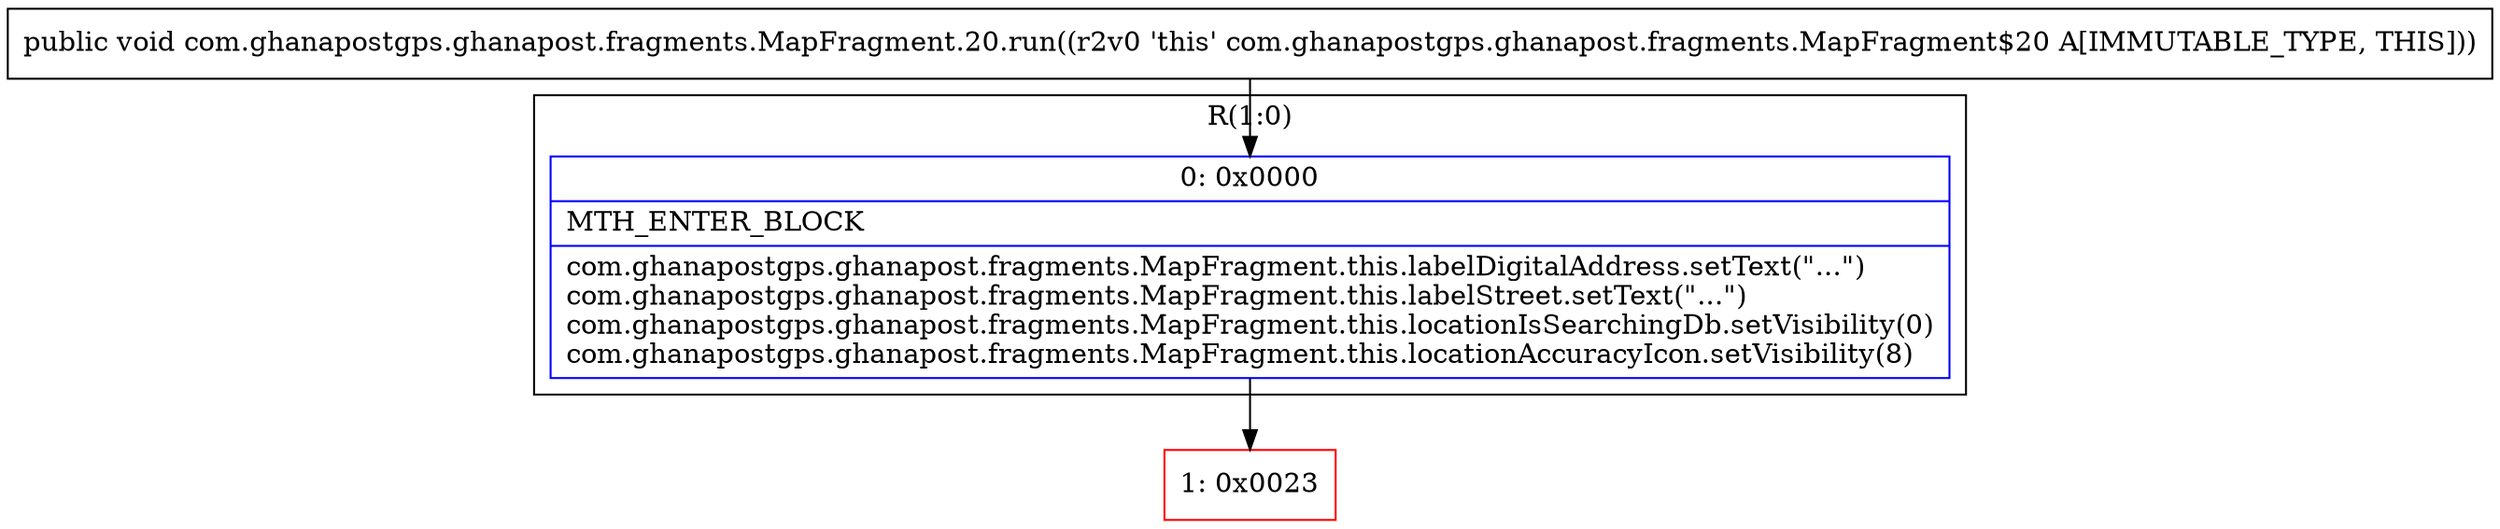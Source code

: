 digraph "CFG forcom.ghanapostgps.ghanapost.fragments.MapFragment.20.run()V" {
subgraph cluster_Region_2012323701 {
label = "R(1:0)";
node [shape=record,color=blue];
Node_0 [shape=record,label="{0\:\ 0x0000|MTH_ENTER_BLOCK\l|com.ghanapostgps.ghanapost.fragments.MapFragment.this.labelDigitalAddress.setText(\"...\")\lcom.ghanapostgps.ghanapost.fragments.MapFragment.this.labelStreet.setText(\"...\")\lcom.ghanapostgps.ghanapost.fragments.MapFragment.this.locationIsSearchingDb.setVisibility(0)\lcom.ghanapostgps.ghanapost.fragments.MapFragment.this.locationAccuracyIcon.setVisibility(8)\l}"];
}
Node_1 [shape=record,color=red,label="{1\:\ 0x0023}"];
MethodNode[shape=record,label="{public void com.ghanapostgps.ghanapost.fragments.MapFragment.20.run((r2v0 'this' com.ghanapostgps.ghanapost.fragments.MapFragment$20 A[IMMUTABLE_TYPE, THIS])) }"];
MethodNode -> Node_0;
Node_0 -> Node_1;
}

